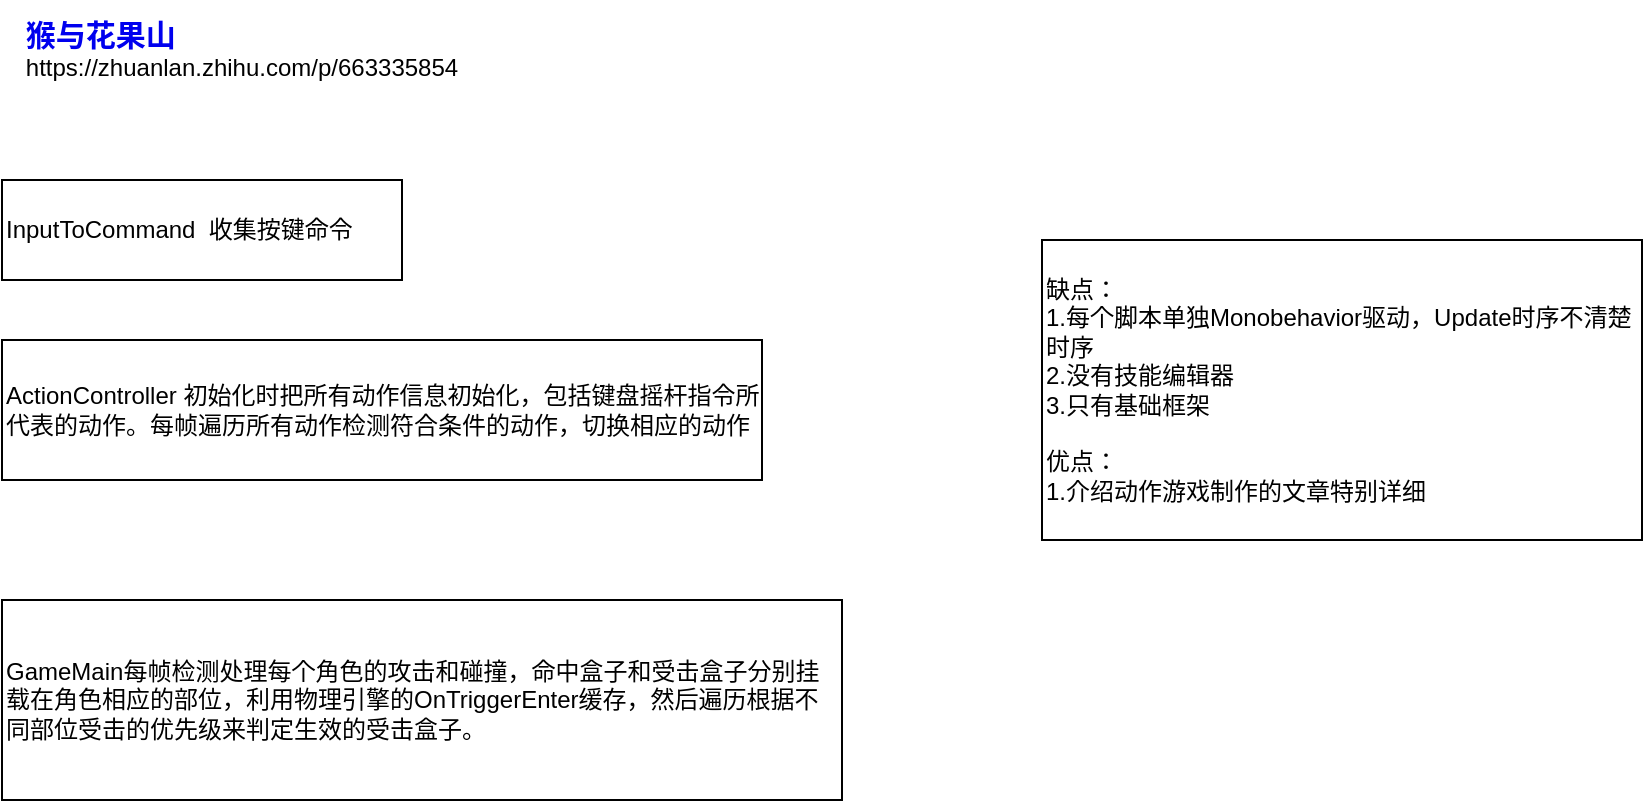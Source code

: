 <mxfile version="27.1.4">
  <diagram name="第 1 页" id="pRRUgsxb1vLFD_V7el0t">
    <mxGraphModel dx="1665" dy="751" grid="1" gridSize="10" guides="1" tooltips="1" connect="1" arrows="1" fold="1" page="1" pageScale="1" pageWidth="827" pageHeight="1169" math="0" shadow="0">
      <root>
        <mxCell id="0" />
        <mxCell id="1" parent="0" />
        <mxCell id="HGFAVMkTPXAVULa8MWvB-2" value="&lt;div style=&quot;text-align: left;&quot;&gt;&lt;a style=&quot;text-wrap: nowrap; text-decoration-line: none; font-family: -apple-system, BlinkMacSystemFont, &amp;quot;Helvetica Neue&amp;quot;, &amp;quot;PingFang SC&amp;quot;, &amp;quot;Microsoft YaHei&amp;quot;, &amp;quot;Source Han Sans SC&amp;quot;, &amp;quot;Noto Sans CJK SC&amp;quot;, &amp;quot;WenQuanYi Micro Hei&amp;quot;, sans-serif; font-size: 15px; font-weight: 600; background-color: rgb(255, 255, 255);&quot; data-za-detail-view-element_name=&quot;User&quot; class=&quot;UserLink-link&quot; target=&quot;_blank&quot; href=&quot;https://www.zhihu.com/people/stone-shi-47&quot;&gt;猴与花果山&lt;/a&gt;&lt;/div&gt;&lt;div style=&quot;text-align: left;&quot;&gt;https://zhuanlan.zhihu.com/p/663335854&lt;br&gt;&lt;/div&gt;" style="text;html=1;align=center;verticalAlign=middle;whiteSpace=wrap;rounded=0;" vertex="1" parent="1">
          <mxGeometry x="120" y="80" width="240" height="50" as="geometry" />
        </mxCell>
        <mxCell id="HGFAVMkTPXAVULa8MWvB-3" value="InputToCommand&amp;nbsp; 收集按键命令" style="rounded=0;whiteSpace=wrap;html=1;align=left;" vertex="1" parent="1">
          <mxGeometry x="120" y="170" width="200" height="50" as="geometry" />
        </mxCell>
        <mxCell id="HGFAVMkTPXAVULa8MWvB-4" value="ActionController 初始化时把所有动作信息初始化，包括键盘摇杆指令所代表的动作。每帧遍历所有动作检测符合条件的动作，切换相应的动作" style="rounded=0;whiteSpace=wrap;html=1;align=left;" vertex="1" parent="1">
          <mxGeometry x="120" y="250" width="380" height="70" as="geometry" />
        </mxCell>
        <mxCell id="HGFAVMkTPXAVULa8MWvB-5" value="GameMain每帧检测处理每个角色的攻击和碰撞，命中盒子和受击盒子分别挂载在角色相应的部位，利用物理引擎的OnTriggerEnter缓存，然后遍历根据不同部位受击的优先级来判定生效的受击盒子。" style="rounded=0;whiteSpace=wrap;html=1;align=left;" vertex="1" parent="1">
          <mxGeometry x="120" y="380" width="420" height="100" as="geometry" />
        </mxCell>
        <mxCell id="HGFAVMkTPXAVULa8MWvB-6" value="缺点：&lt;div&gt;1.每个脚本单独Monobehavior驱动，Update时序不清楚时序&lt;/div&gt;&lt;div&gt;2.没有技能编辑器&lt;/div&gt;&lt;div&gt;3.只有基础框架&lt;/div&gt;&lt;div&gt;&lt;br&gt;&lt;/div&gt;&lt;div&gt;优点：&lt;/div&gt;&lt;div&gt;1.介绍动作游戏制作的文章特别详细&lt;/div&gt;" style="rounded=0;whiteSpace=wrap;html=1;align=left;" vertex="1" parent="1">
          <mxGeometry x="640" y="200" width="300" height="150" as="geometry" />
        </mxCell>
      </root>
    </mxGraphModel>
  </diagram>
</mxfile>

